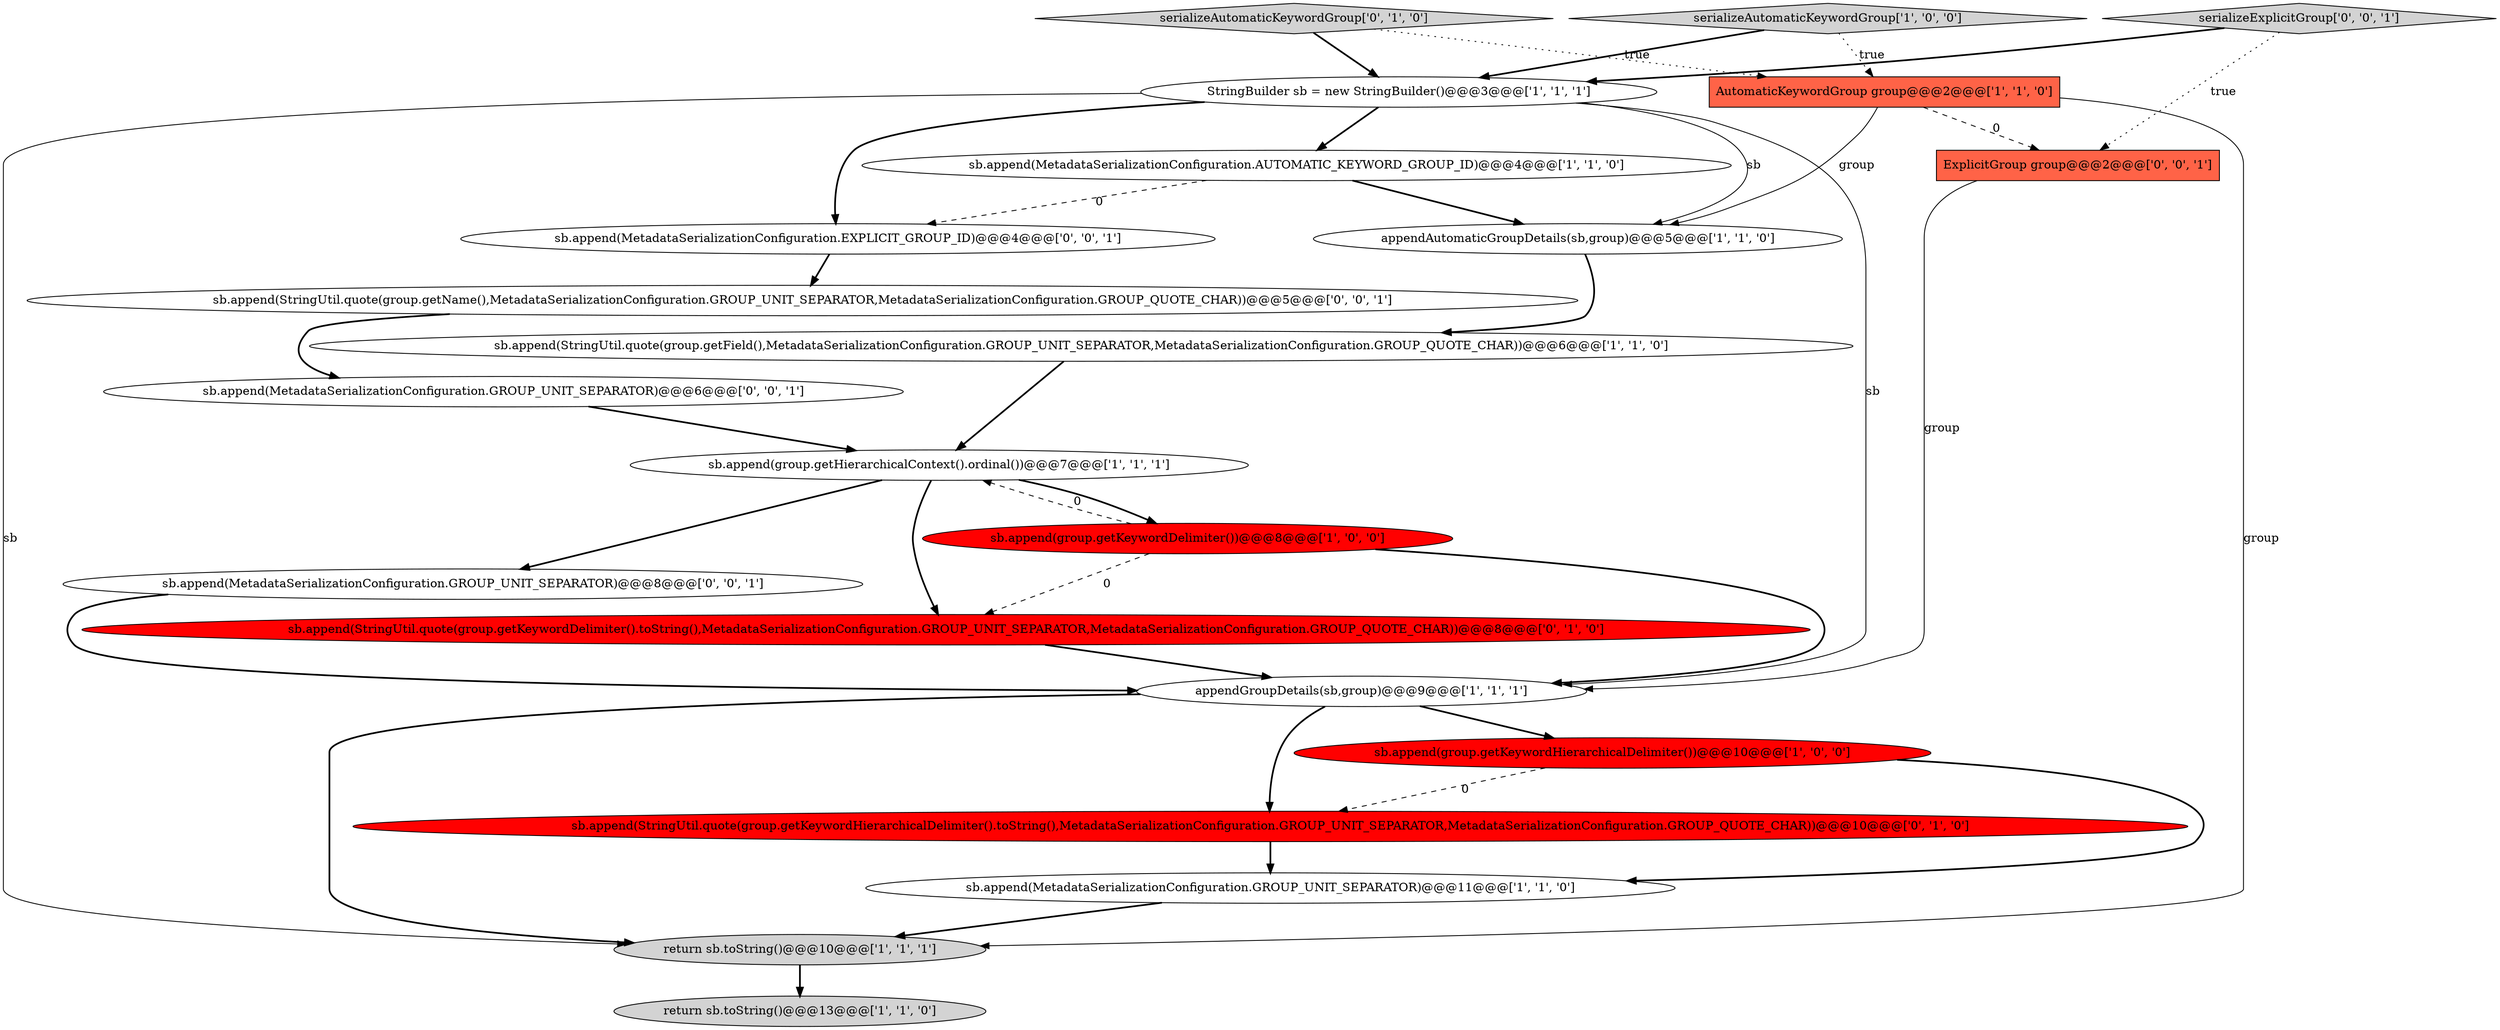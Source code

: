 digraph {
20 [style = filled, label = "serializeExplicitGroup['0', '0', '1']", fillcolor = lightgray, shape = diamond image = "AAA0AAABBB3BBB"];
15 [style = filled, label = "sb.append(StringUtil.quote(group.getKeywordDelimiter().toString(),MetadataSerializationConfiguration.GROUP_UNIT_SEPARATOR,MetadataSerializationConfiguration.GROUP_QUOTE_CHAR))@@@8@@@['0', '1', '0']", fillcolor = red, shape = ellipse image = "AAA1AAABBB2BBB"];
7 [style = filled, label = "AutomaticKeywordGroup group@@@2@@@['1', '1', '0']", fillcolor = tomato, shape = box image = "AAA0AAABBB1BBB"];
19 [style = filled, label = "sb.append(StringUtil.quote(group.getName(),MetadataSerializationConfiguration.GROUP_UNIT_SEPARATOR,MetadataSerializationConfiguration.GROUP_QUOTE_CHAR))@@@5@@@['0', '0', '1']", fillcolor = white, shape = ellipse image = "AAA0AAABBB3BBB"];
14 [style = filled, label = "sb.append(StringUtil.quote(group.getKeywordHierarchicalDelimiter().toString(),MetadataSerializationConfiguration.GROUP_UNIT_SEPARATOR,MetadataSerializationConfiguration.GROUP_QUOTE_CHAR))@@@10@@@['0', '1', '0']", fillcolor = red, shape = ellipse image = "AAA1AAABBB2BBB"];
3 [style = filled, label = "return sb.toString()@@@10@@@['1', '1', '1']", fillcolor = lightgray, shape = ellipse image = "AAA0AAABBB1BBB"];
0 [style = filled, label = "sb.append(StringUtil.quote(group.getField(),MetadataSerializationConfiguration.GROUP_UNIT_SEPARATOR,MetadataSerializationConfiguration.GROUP_QUOTE_CHAR))@@@6@@@['1', '1', '0']", fillcolor = white, shape = ellipse image = "AAA0AAABBB1BBB"];
5 [style = filled, label = "sb.append(MetadataSerializationConfiguration.AUTOMATIC_KEYWORD_GROUP_ID)@@@4@@@['1', '1', '0']", fillcolor = white, shape = ellipse image = "AAA0AAABBB1BBB"];
4 [style = filled, label = "sb.append(MetadataSerializationConfiguration.GROUP_UNIT_SEPARATOR)@@@11@@@['1', '1', '0']", fillcolor = white, shape = ellipse image = "AAA0AAABBB1BBB"];
2 [style = filled, label = "return sb.toString()@@@13@@@['1', '1', '0']", fillcolor = lightgray, shape = ellipse image = "AAA0AAABBB1BBB"];
10 [style = filled, label = "appendGroupDetails(sb,group)@@@9@@@['1', '1', '1']", fillcolor = white, shape = ellipse image = "AAA0AAABBB1BBB"];
16 [style = filled, label = "ExplicitGroup group@@@2@@@['0', '0', '1']", fillcolor = tomato, shape = box image = "AAA0AAABBB3BBB"];
8 [style = filled, label = "appendAutomaticGroupDetails(sb,group)@@@5@@@['1', '1', '0']", fillcolor = white, shape = ellipse image = "AAA0AAABBB1BBB"];
13 [style = filled, label = "serializeAutomaticKeywordGroup['0', '1', '0']", fillcolor = lightgray, shape = diamond image = "AAA0AAABBB2BBB"];
12 [style = filled, label = "sb.append(group.getKeywordDelimiter())@@@8@@@['1', '0', '0']", fillcolor = red, shape = ellipse image = "AAA1AAABBB1BBB"];
1 [style = filled, label = "sb.append(group.getHierarchicalContext().ordinal())@@@7@@@['1', '1', '1']", fillcolor = white, shape = ellipse image = "AAA0AAABBB1BBB"];
21 [style = filled, label = "sb.append(MetadataSerializationConfiguration.EXPLICIT_GROUP_ID)@@@4@@@['0', '0', '1']", fillcolor = white, shape = ellipse image = "AAA0AAABBB3BBB"];
6 [style = filled, label = "serializeAutomaticKeywordGroup['1', '0', '0']", fillcolor = lightgray, shape = diamond image = "AAA0AAABBB1BBB"];
18 [style = filled, label = "sb.append(MetadataSerializationConfiguration.GROUP_UNIT_SEPARATOR)@@@8@@@['0', '0', '1']", fillcolor = white, shape = ellipse image = "AAA0AAABBB3BBB"];
9 [style = filled, label = "StringBuilder sb = new StringBuilder()@@@3@@@['1', '1', '1']", fillcolor = white, shape = ellipse image = "AAA0AAABBB1BBB"];
11 [style = filled, label = "sb.append(group.getKeywordHierarchicalDelimiter())@@@10@@@['1', '0', '0']", fillcolor = red, shape = ellipse image = "AAA1AAABBB1BBB"];
17 [style = filled, label = "sb.append(MetadataSerializationConfiguration.GROUP_UNIT_SEPARATOR)@@@6@@@['0', '0', '1']", fillcolor = white, shape = ellipse image = "AAA0AAABBB3BBB"];
5->8 [style = bold, label=""];
4->3 [style = bold, label=""];
7->8 [style = solid, label="group"];
15->10 [style = bold, label=""];
17->1 [style = bold, label=""];
21->19 [style = bold, label=""];
10->14 [style = bold, label=""];
20->9 [style = bold, label=""];
9->10 [style = solid, label="sb"];
7->16 [style = dashed, label="0"];
1->15 [style = bold, label=""];
11->4 [style = bold, label=""];
16->10 [style = solid, label="group"];
10->3 [style = bold, label=""];
1->18 [style = bold, label=""];
19->17 [style = bold, label=""];
13->7 [style = dotted, label="true"];
9->8 [style = solid, label="sb"];
9->3 [style = solid, label="sb"];
8->0 [style = bold, label=""];
12->10 [style = bold, label=""];
3->2 [style = bold, label=""];
18->10 [style = bold, label=""];
7->3 [style = solid, label="group"];
0->1 [style = bold, label=""];
11->14 [style = dashed, label="0"];
12->1 [style = dashed, label="0"];
9->21 [style = bold, label=""];
1->12 [style = bold, label=""];
6->7 [style = dotted, label="true"];
9->5 [style = bold, label=""];
12->15 [style = dashed, label="0"];
5->21 [style = dashed, label="0"];
13->9 [style = bold, label=""];
6->9 [style = bold, label=""];
20->16 [style = dotted, label="true"];
14->4 [style = bold, label=""];
10->11 [style = bold, label=""];
}
